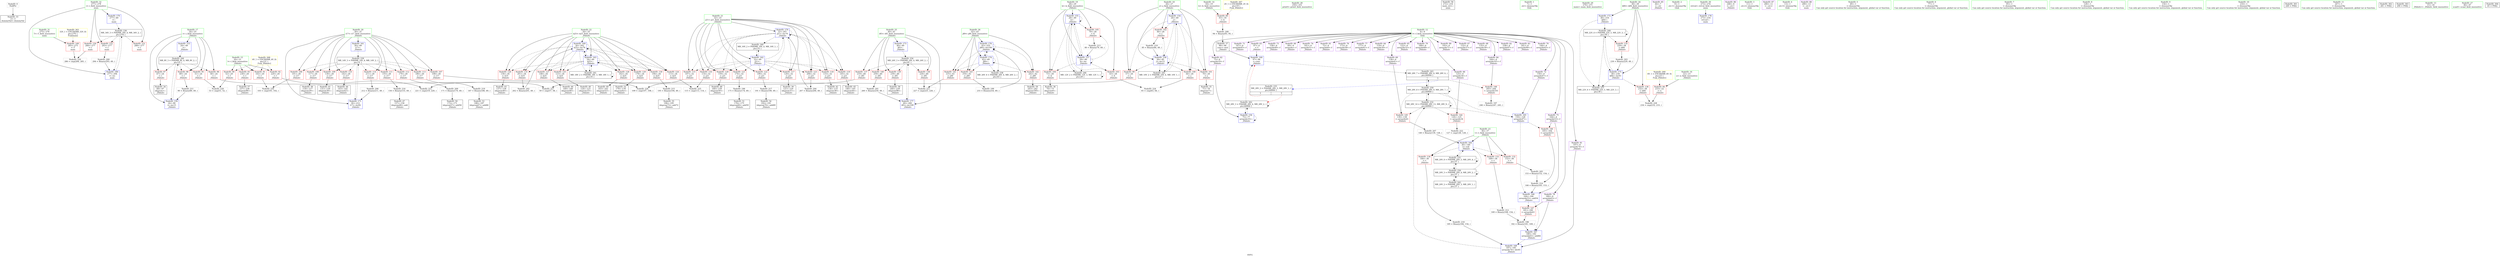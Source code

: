 digraph "SVFG" {
	label="SVFG";

	Node0x55c6c3a3a7a0 [shape=record,color=grey,label="{NodeID: 0\nNullPtr}"];
	Node0x55c6c3a3a7a0 -> Node0x55c6c3a58c80[style=solid];
	Node0x55c6c3a7a900 [shape=record,color=yellow,style=double,label="{NodeID: 263\n32V_1 = ENCHI(MR_32V_0)\npts\{276 \}\nFun[main]}"];
	Node0x55c6c3a7a900 -> Node0x55c6c3a60b30[style=dashed];
	Node0x55c6c3a62460 [shape=record,color=blue,label="{NodeID: 180\n277\<--294\ni\<--inc\nmain\n}"];
	Node0x55c6c3a62460 -> Node0x55c6c3a71e00[style=dashed];
	Node0x55c6c3a599b0 [shape=record,color=red,label="{NodeID: 97\n67\<--24\n\<--i\n_Z4doitv\n}"];
	Node0x55c6c3a599b0 -> Node0x55c6c3a58d80[style=solid];
	Node0x55c6c3a57d30 [shape=record,color=green,label="{NodeID: 14\n18\<--19\nb\<--b_field_insensitive\n_Z4doitv\n}"];
	Node0x55c6c3a57d30 -> Node0x55c6c3a5ca50[style=solid];
	Node0x55c6c3a5a510 [shape=record,color=red,label="{NodeID: 111\n155\<--30\n\<--i17\n_Z4doitv\n}"];
	Node0x55c6c3a5a510 -> Node0x55c6c3a65e70[style=solid];
	Node0x55c6c3a58810 [shape=record,color=green,label="{NodeID: 28\n250\<--251\nprintf\<--printf_field_insensitive\n}"];
	Node0x55c6c3a65270 [shape=record,color=grey,label="{NodeID: 208\n94 = Binary(93, 95, )\n}"];
	Node0x55c6c3a65270 -> Node0x55c6c3a58ff0[style=solid];
	Node0x55c6c3a5f7b0 [shape=record,color=red,label="{NodeID: 125\n123\<--34\n\<--k25\n_Z4doitv\n}"];
	Node0x55c6c3a5f7b0 -> Node0x55c6c3a59260[style=solid];
	Node0x55c6c3a59400 [shape=record,color=black,label="{NodeID: 42\n134\<--133\nidxprom38\<--\n_Z4doitv\n}"];
	Node0x55c6c3a66770 [shape=record,color=grey,label="{NodeID: 222\n127 = cmp(126, 128, )\n}"];
	Node0x55c6c3a60310 [shape=record,color=red,label="{NodeID: 139\n239\<--40\n\<--i85\n_Z4doitv\n}"];
	Node0x55c6c3a60310 -> Node0x55c6c3a5b120[style=solid];
	Node0x55c6c3a5af80 [shape=record,color=black,label="{NodeID: 56\n272\<--216\nmain_ret\<--\nmain\n}"];
	Node0x55c6c3a71e00 [shape=record,color=black,label="{NodeID: 236\nMR_34V_3 = PHI(MR_34V_4, MR_34V_2, )\npts\{278 \}\n}"];
	Node0x55c6c3a71e00 -> Node0x55c6c3a60c00[style=dashed];
	Node0x55c6c3a71e00 -> Node0x55c6c3a60cd0[style=dashed];
	Node0x55c6c3a71e00 -> Node0x55c6c3a60da0[style=dashed];
	Node0x55c6c3a71e00 -> Node0x55c6c3a62460[style=dashed];
	Node0x55c6c3a60e70 [shape=record,color=blue,label="{NodeID: 153\n24\<--49\ni\<--\n_Z4doitv\n}"];
	Node0x55c6c3a60e70 -> Node0x55c6c3a74600[style=dashed];
	Node0x55c6c3a5bae0 [shape=record,color=purple,label="{NodeID: 70\n144\<--4\narrayidx43\<--f\n_Z4doitv\n}"];
	Node0x55c6c3a619d0 [shape=record,color=blue,label="{NodeID: 167\n180\<--182\narrayidx63\<--add64\n_Z4doitv\n}"];
	Node0x55c6c3a619d0 -> Node0x55c6c3a61aa0[style=dashed];
	Node0x55c6c3a5c640 [shape=record,color=purple,label="{NodeID: 84\n244\<--4\narrayidx101\<--f\n_Z4doitv\n}"];
	Node0x55c6c3a5c640 -> Node0x55c6c3a60a60[style=solid];
	Node0x55c6c3a3ade0 [shape=record,color=green,label="{NodeID: 1\n7\<--1\n.str\<--dummyObj\nGlob }"];
	Node0x55c6c3a59a80 [shape=record,color=red,label="{NodeID: 98\n89\<--24\n\<--i\n_Z4doitv\n}"];
	Node0x55c6c3a59a80 -> Node0x55c6c3a656f0[style=solid];
	Node0x55c6c3a57dc0 [shape=record,color=green,label="{NodeID: 15\n20\<--21\nl\<--l_field_insensitive\n_Z4doitv\n}"];
	Node0x55c6c3a57dc0 -> Node0x55c6c3a5cb20[style=solid];
	Node0x55c6c3a57dc0 -> Node0x55c6c3a5cbf0[style=solid];
	Node0x55c6c3a57dc0 -> Node0x55c6c3a5ccc0[style=solid];
	Node0x55c6c3a57dc0 -> Node0x55c6c3a5cd90[style=solid];
	Node0x55c6c3a5a5e0 [shape=record,color=red,label="{NodeID: 112\n170\<--30\n\<--i17\n_Z4doitv\n}"];
	Node0x55c6c3a5a5e0 -> Node0x55c6c3a653f0[style=solid];
	Node0x55c6c3a58910 [shape=record,color=green,label="{NodeID: 29\n270\<--271\nmain\<--main_field_insensitive\n}"];
	Node0x55c6c3a653f0 [shape=record,color=grey,label="{NodeID: 209\n171 = Binary(170, 49, )\n}"];
	Node0x55c6c3a653f0 -> Node0x55c6c3a5aaa0[style=solid];
	Node0x55c6c3a5f880 [shape=record,color=red,label="{NodeID: 126\n136\<--34\n\<--k25\n_Z4doitv\n}"];
	Node0x55c6c3a5f880 -> Node0x55c6c3a594d0[style=solid];
	Node0x55c6c3a594d0 [shape=record,color=black,label="{NodeID: 43\n137\<--136\nidxprom40\<--\n_Z4doitv\n}"];
	Node0x55c6c3a668f0 [shape=record,color=grey,label="{NodeID: 223\n221 = cmp(219, 220, )\n}"];
	Node0x55c6c3a603e0 [shape=record,color=red,label="{NodeID: 140\n259\<--40\n\<--i85\n_Z4doitv\n}"];
	Node0x55c6c3a603e0 -> Node0x55c6c3a5d9f0[style=solid];
	Node0x55c6c3a5b050 [shape=record,color=black,label="{NodeID: 57\n237\<--236\nidxprom96\<--\n_Z4doitv\n}"];
	Node0x55c6c3a72300 [shape=record,color=black,label="{NodeID: 237\nMR_22V_6 = PHI(MR_22V_5, MR_22V_3, )\npts\{39 \}\n}"];
	Node0x55c6c3a60f40 [shape=record,color=blue,label="{NodeID: 154\n26\<--49\nj\<--\n_Z4doitv\n}"];
	Node0x55c6c3a60f40 -> Node0x55c6c3a59b50[style=dashed];
	Node0x55c6c3a60f40 -> Node0x55c6c3a59c20[style=dashed];
	Node0x55c6c3a60f40 -> Node0x55c6c3a59cf0[style=dashed];
	Node0x55c6c3a60f40 -> Node0x55c6c3a59dc0[style=dashed];
	Node0x55c6c3a60f40 -> Node0x55c6c3a61280[style=dashed];
	Node0x55c6c3a60f40 -> Node0x55c6c3a74b00[style=dashed];
	Node0x55c6c3a5bbb0 [shape=record,color=purple,label="{NodeID: 71\n147\<--4\narrayidx45\<--f\n_Z4doitv\n}"];
	Node0x55c6c3a61aa0 [shape=record,color=blue,label="{NodeID: 168\n197\<--185\narrayidx74\<--div65\n_Z4doitv\n}"];
	Node0x55c6c3a61aa0 -> Node0x55c6c3a70a00[style=dashed];
	Node0x55c6c3a5c710 [shape=record,color=purple,label="{NodeID: 85\n44\<--7\n\<--.str\n_Z4doitv\n}"];
	Node0x55c6c3a36670 [shape=record,color=green,label="{NodeID: 2\n9\<--1\n.str.1\<--dummyObj\nGlob }"];
	Node0x55c6c3a59b50 [shape=record,color=red,label="{NodeID: 99\n57\<--26\n\<--j\n_Z4doitv\n}"];
	Node0x55c6c3a59b50 -> Node0x55c6c3a66ef0[style=solid];
	Node0x55c6c3a57e50 [shape=record,color=green,label="{NodeID: 16\n22\<--23\nn\<--n_field_insensitive\n_Z4doitv\n}"];
	Node0x55c6c3a57e50 -> Node0x55c6c3a5ce60[style=solid];
	Node0x55c6c3a5d270 [shape=record,color=grey,label="{NodeID: 196\n175 = Binary(174, 49, )\n}"];
	Node0x55c6c3a5d270 -> Node0x55c6c3a5ab70[style=solid];
	Node0x55c6c3a5a6b0 [shape=record,color=red,label="{NodeID: 113\n186\<--30\n\<--i17\n_Z4doitv\n}"];
	Node0x55c6c3a5a6b0 -> Node0x55c6c3a662f0[style=solid];
	Node0x55c6c3a58a10 [shape=record,color=green,label="{NodeID: 30\n273\<--274\nretval\<--retval_field_insensitive\nmain\n}"];
	Node0x55c6c3a58a10 -> Node0x55c6c3a622c0[style=solid];
	Node0x55c6c3a65570 [shape=record,color=grey,label="{NodeID: 210\n85 = Binary(84, 49, )\n}"];
	Node0x55c6c3a65570 -> Node0x55c6c3a61280[style=solid];
	Node0x55c6c3a5f950 [shape=record,color=red,label="{NodeID: 127\n148\<--34\n\<--k25\n_Z4doitv\n}"];
	Node0x55c6c3a5f950 -> Node0x55c6c3a59740[style=solid];
	Node0x55c6c3a595a0 [shape=record,color=black,label="{NodeID: 44\n143\<--142\nidxprom42\<--\n_Z4doitv\n}"];
	Node0x55c6c3a66a70 [shape=record,color=grey,label="{NodeID: 224\n65 = cmp(63, 64, )\n}"];
	Node0x55c6c3a604b0 [shape=record,color=red,label="{NodeID: 141\n225\<--42\n\<--j89\n_Z4doitv\n}"];
	Node0x55c6c3a604b0 -> Node0x55c6c3a665f0[style=solid];
	Node0x55c6c3a5b120 [shape=record,color=black,label="{NodeID: 58\n240\<--239\nidxprom98\<--\n_Z4doitv\n}"];
	Node0x55c6c3a72800 [shape=record,color=black,label="{NodeID: 238\nMR_26V_6 = PHI(MR_26V_4, MR_26V_2, )\npts\{43 \}\n}"];
	Node0x55c6c3a61010 [shape=record,color=blue,label="{NodeID: 155\n28\<--49\nk\<--\n_Z4doitv\n}"];
	Node0x55c6c3a61010 -> Node0x55c6c3a59e90[style=dashed];
	Node0x55c6c3a61010 -> Node0x55c6c3a59f60[style=dashed];
	Node0x55c6c3a61010 -> Node0x55c6c3a5a030[style=dashed];
	Node0x55c6c3a61010 -> Node0x55c6c3a61010[style=dashed];
	Node0x55c6c3a61010 -> Node0x55c6c3a611b0[style=dashed];
	Node0x55c6c3a61010 -> Node0x55c6c3a75000[style=dashed];
	Node0x55c6c3a5bc80 [shape=record,color=purple,label="{NodeID: 72\n150\<--4\narrayidx47\<--f\n_Z4doitv\n}"];
	Node0x55c6c3a5bc80 -> Node0x55c6c3a61830[style=solid];
	Node0x55c6c3a61b70 [shape=record,color=blue,label="{NodeID: 169\n34\<--202\nk25\<--inc76\n_Z4doitv\n}"];
	Node0x55c6c3a61b70 -> Node0x55c6c3a5f6e0[style=dashed];
	Node0x55c6c3a61b70 -> Node0x55c6c3a5f7b0[style=dashed];
	Node0x55c6c3a61b70 -> Node0x55c6c3a5f880[style=dashed];
	Node0x55c6c3a61b70 -> Node0x55c6c3a5f950[style=dashed];
	Node0x55c6c3a61b70 -> Node0x55c6c3a5fa20[style=dashed];
	Node0x55c6c3a61b70 -> Node0x55c6c3a5faf0[style=dashed];
	Node0x55c6c3a61b70 -> Node0x55c6c3a5fbc0[style=dashed];
	Node0x55c6c3a61b70 -> Node0x55c6c3a5fc90[style=dashed];
	Node0x55c6c3a61b70 -> Node0x55c6c3a61690[style=dashed];
	Node0x55c6c3a61b70 -> Node0x55c6c3a61b70[style=dashed];
	Node0x55c6c3a61b70 -> Node0x55c6c3a73700[style=dashed];
	Node0x55c6c3a5c7e0 [shape=record,color=purple,label="{NodeID: 86\n248\<--9\n\<--.str.1\n_Z4doitv\n}"];
	Node0x55c6c3a36700 [shape=record,color=green,label="{NodeID: 3\n11\<--1\n.str.2\<--dummyObj\nGlob }"];
	Node0x55c6c3a59c20 [shape=record,color=red,label="{NodeID: 100\n64\<--26\n\<--j\n_Z4doitv\n}"];
	Node0x55c6c3a59c20 -> Node0x55c6c3a66a70[style=solid];
	Node0x55c6c3a57f20 [shape=record,color=green,label="{NodeID: 17\n24\<--25\ni\<--i_field_insensitive\n_Z4doitv\n}"];
	Node0x55c6c3a57f20 -> Node0x55c6c3a5cf30[style=solid];
	Node0x55c6c3a57f20 -> Node0x55c6c3a598e0[style=solid];
	Node0x55c6c3a57f20 -> Node0x55c6c3a599b0[style=solid];
	Node0x55c6c3a57f20 -> Node0x55c6c3a59a80[style=solid];
	Node0x55c6c3a57f20 -> Node0x55c6c3a60e70[style=solid];
	Node0x55c6c3a57f20 -> Node0x55c6c3a61350[style=solid];
	Node0x55c6c3a5d3f0 [shape=record,color=grey,label="{NodeID: 197\n246 = Binary(247, 245, )\n}"];
	Node0x55c6c3a5a780 [shape=record,color=red,label="{NodeID: 114\n211\<--30\n\<--i17\n_Z4doitv\n}"];
	Node0x55c6c3a5a780 -> Node0x55c6c3a64f70[style=solid];
	Node0x55c6c3a58ae0 [shape=record,color=green,label="{NodeID: 31\n275\<--276\nT\<--T_field_insensitive\nmain\n}"];
	Node0x55c6c3a58ae0 -> Node0x55c6c3a60b30[style=solid];
	Node0x55c6c3a656f0 [shape=record,color=grey,label="{NodeID: 211\n90 = Binary(89, 49, )\n}"];
	Node0x55c6c3a656f0 -> Node0x55c6c3a61350[style=solid];
	Node0x55c6c3a5fa20 [shape=record,color=red,label="{NodeID: 128\n162\<--34\n\<--k25\n_Z4doitv\n}"];
	Node0x55c6c3a5fa20 -> Node0x55c6c3a5a9d0[style=solid];
	Node0x55c6c3a59670 [shape=record,color=black,label="{NodeID: 45\n146\<--145\nidxprom44\<--\n_Z4doitv\n}"];
	Node0x55c6c3a66bf0 [shape=record,color=grey,label="{NodeID: 225\n115 = cmp(113, 114, )\n}"];
	Node0x55c6c3a60580 [shape=record,color=red,label="{NodeID: 142\n242\<--42\n\<--j89\n_Z4doitv\n}"];
	Node0x55c6c3a60580 -> Node0x55c6c3a5b1f0[style=solid];
	Node0x55c6c3a5b1f0 [shape=record,color=black,label="{NodeID: 59\n243\<--242\nidxprom100\<--\n_Z4doitv\n}"];
	Node0x55c6c3a72d00 [shape=record,color=black,label="{NodeID: 239\nMR_14V_3 = PHI(MR_14V_4, MR_14V_2, )\npts\{31 \}\n}"];
	Node0x55c6c3a72d00 -> Node0x55c6c3a5a100[style=dashed];
	Node0x55c6c3a72d00 -> Node0x55c6c3a5a1d0[style=dashed];
	Node0x55c6c3a72d00 -> Node0x55c6c3a5a2a0[style=dashed];
	Node0x55c6c3a72d00 -> Node0x55c6c3a5a370[style=dashed];
	Node0x55c6c3a72d00 -> Node0x55c6c3a5a440[style=dashed];
	Node0x55c6c3a72d00 -> Node0x55c6c3a5a510[style=dashed];
	Node0x55c6c3a72d00 -> Node0x55c6c3a5a5e0[style=dashed];
	Node0x55c6c3a72d00 -> Node0x55c6c3a5a6b0[style=dashed];
	Node0x55c6c3a72d00 -> Node0x55c6c3a5a780[style=dashed];
	Node0x55c6c3a72d00 -> Node0x55c6c3a61d10[style=dashed];
	Node0x55c6c3a610e0 [shape=record,color=blue,label="{NodeID: 156\n75\<--77\narrayidx10\<--\n_Z4doitv\n}"];
	Node0x55c6c3a610e0 -> Node0x55c6c3a610e0[style=dashed];
	Node0x55c6c3a610e0 -> Node0x55c6c3a7a400[style=dashed];
	Node0x55c6c3a5bd50 [shape=record,color=purple,label="{NodeID: 73\n158\<--4\narrayidx49\<--f\n_Z4doitv\n}"];
	Node0x55c6c3a61c40 [shape=record,color=blue,label="{NodeID: 170\n32\<--207\nj21\<--inc79\n_Z4doitv\n}"];
	Node0x55c6c3a61c40 -> Node0x55c6c3a5a850[style=dashed];
	Node0x55c6c3a61c40 -> Node0x55c6c3a5f060[style=dashed];
	Node0x55c6c3a61c40 -> Node0x55c6c3a5f130[style=dashed];
	Node0x55c6c3a61c40 -> Node0x55c6c3a5f200[style=dashed];
	Node0x55c6c3a61c40 -> Node0x55c6c3a5f2d0[style=dashed];
	Node0x55c6c3a61c40 -> Node0x55c6c3a5f3a0[style=dashed];
	Node0x55c6c3a61c40 -> Node0x55c6c3a5f470[style=dashed];
	Node0x55c6c3a61c40 -> Node0x55c6c3a5f540[style=dashed];
	Node0x55c6c3a61c40 -> Node0x55c6c3a5f610[style=dashed];
	Node0x55c6c3a61c40 -> Node0x55c6c3a61c40[style=dashed];
	Node0x55c6c3a61c40 -> Node0x55c6c3a73200[style=dashed];
	Node0x55c6c3a5c8b0 [shape=record,color=purple,label="{NodeID: 87\n280\<--11\n\<--.str.2\nmain\n}"];
	Node0x55c6c3a39290 [shape=record,color=green,label="{NodeID: 4\n13\<--1\n.str.3\<--dummyObj\nGlob }"];
	Node0x55c6c3a7b6c0 [shape=record,color=yellow,style=double,label="{NodeID: 267\n2V_1 = ENCHI(MR_2V_0)\npts\{19 \}\nFun[_Z4doitv]}"];
	Node0x55c6c3a7b6c0 -> Node0x55c6c3a5ca50[style=dashed];
	Node0x55c6c3a59cf0 [shape=record,color=red,label="{NodeID: 101\n70\<--26\n\<--j\n_Z4doitv\n}"];
	Node0x55c6c3a59cf0 -> Node0x55c6c3a58e50[style=solid];
	Node0x55c6c3a57ff0 [shape=record,color=green,label="{NodeID: 18\n26\<--27\nj\<--j_field_insensitive\n_Z4doitv\n}"];
	Node0x55c6c3a57ff0 -> Node0x55c6c3a59b50[style=solid];
	Node0x55c6c3a57ff0 -> Node0x55c6c3a59c20[style=solid];
	Node0x55c6c3a57ff0 -> Node0x55c6c3a59cf0[style=solid];
	Node0x55c6c3a57ff0 -> Node0x55c6c3a59dc0[style=solid];
	Node0x55c6c3a57ff0 -> Node0x55c6c3a60f40[style=solid];
	Node0x55c6c3a57ff0 -> Node0x55c6c3a61280[style=solid];
	Node0x55c6c3a5d570 [shape=record,color=grey,label="{NodeID: 198\n182 = Binary(181, 169, )\n}"];
	Node0x55c6c3a5d570 -> Node0x55c6c3a619d0[style=solid];
	Node0x55c6c3a5a850 [shape=record,color=red,label="{NodeID: 115\n107\<--32\n\<--j21\n_Z4doitv\n}"];
	Node0x55c6c3a5a850 -> Node0x55c6c3a66d70[style=solid];
	Node0x55c6c3a58bb0 [shape=record,color=green,label="{NodeID: 32\n277\<--278\ni\<--i_field_insensitive\nmain\n}"];
	Node0x55c6c3a58bb0 -> Node0x55c6c3a60c00[style=solid];
	Node0x55c6c3a58bb0 -> Node0x55c6c3a60cd0[style=solid];
	Node0x55c6c3a58bb0 -> Node0x55c6c3a60da0[style=solid];
	Node0x55c6c3a58bb0 -> Node0x55c6c3a62390[style=solid];
	Node0x55c6c3a58bb0 -> Node0x55c6c3a62460[style=solid];
	Node0x55c6c3a65870 [shape=record,color=grey,label="{NodeID: 212\n169 = Binary(168, 154, )\n}"];
	Node0x55c6c3a65870 -> Node0x55c6c3a5d570[style=solid];
	Node0x55c6c3a5faf0 [shape=record,color=red,label="{NodeID: 129\n178\<--34\n\<--k25\n_Z4doitv\n}"];
	Node0x55c6c3a5faf0 -> Node0x55c6c3a5ac40[style=solid];
	Node0x55c6c3a59740 [shape=record,color=black,label="{NodeID: 46\n149\<--148\nidxprom46\<--\n_Z4doitv\n}"];
	Node0x55c6c3a66d70 [shape=record,color=grey,label="{NodeID: 226\n109 = cmp(107, 108, )\n}"];
	Node0x55c6c3a60650 [shape=record,color=red,label="{NodeID: 143\n254\<--42\n\<--j89\n_Z4doitv\n}"];
	Node0x55c6c3a60650 -> Node0x55c6c3a5d6f0[style=solid];
	Node0x55c6c3a5b2c0 [shape=record,color=purple,label="{NodeID: 60\n69\<--4\narrayidx\<--f\n_Z4doitv\n}"];
	Node0x55c6c3a73200 [shape=record,color=black,label="{NodeID: 240\nMR_16V_2 = PHI(MR_16V_4, MR_16V_1, )\npts\{33 \}\n}"];
	Node0x55c6c3a73200 -> Node0x55c6c3a615c0[style=dashed];
	Node0x55c6c3a611b0 [shape=record,color=blue,label="{NodeID: 157\n28\<--80\nk\<--inc\n_Z4doitv\n}"];
	Node0x55c6c3a611b0 -> Node0x55c6c3a59e90[style=dashed];
	Node0x55c6c3a611b0 -> Node0x55c6c3a59f60[style=dashed];
	Node0x55c6c3a611b0 -> Node0x55c6c3a5a030[style=dashed];
	Node0x55c6c3a611b0 -> Node0x55c6c3a61010[style=dashed];
	Node0x55c6c3a611b0 -> Node0x55c6c3a611b0[style=dashed];
	Node0x55c6c3a611b0 -> Node0x55c6c3a75000[style=dashed];
	Node0x55c6c3a5be20 [shape=record,color=purple,label="{NodeID: 74\n161\<--4\narrayidx51\<--f\n_Z4doitv\n}"];
	Node0x55c6c3a77c00 [shape=record,color=black,label="{NodeID: 254\nMR_24V_3 = PHI(MR_24V_4, MR_24V_2, )\npts\{41 \}\n}"];
	Node0x55c6c3a77c00 -> Node0x55c6c3a60170[style=dashed];
	Node0x55c6c3a77c00 -> Node0x55c6c3a60240[style=dashed];
	Node0x55c6c3a77c00 -> Node0x55c6c3a60310[style=dashed];
	Node0x55c6c3a77c00 -> Node0x55c6c3a603e0[style=dashed];
	Node0x55c6c3a77c00 -> Node0x55c6c3a621f0[style=dashed];
	Node0x55c6c3a61d10 [shape=record,color=blue,label="{NodeID: 171\n30\<--212\ni17\<--inc82\n_Z4doitv\n}"];
	Node0x55c6c3a61d10 -> Node0x55c6c3a72d00[style=dashed];
	Node0x55c6c3a5c980 [shape=record,color=purple,label="{NodeID: 88\n289\<--13\n\<--.str.3\nmain\n}"];
	Node0x55c6c3a39320 [shape=record,color=green,label="{NodeID: 5\n49\<--1\n\<--dummyObj\nCan only get source location for instruction, argument, global var or function.}"];
	Node0x55c6c3a7b7d0 [shape=record,color=yellow,style=double,label="{NodeID: 268\n4V_1 = ENCHI(MR_4V_0)\npts\{21 \}\nFun[_Z4doitv]}"];
	Node0x55c6c3a7b7d0 -> Node0x55c6c3a5cb20[style=dashed];
	Node0x55c6c3a7b7d0 -> Node0x55c6c3a5cbf0[style=dashed];
	Node0x55c6c3a7b7d0 -> Node0x55c6c3a5ccc0[style=dashed];
	Node0x55c6c3a7b7d0 -> Node0x55c6c3a5cd90[style=dashed];
	Node0x55c6c3a59dc0 [shape=record,color=red,label="{NodeID: 102\n84\<--26\n\<--j\n_Z4doitv\n}"];
	Node0x55c6c3a59dc0 -> Node0x55c6c3a65570[style=solid];
	Node0x55c6c3a580c0 [shape=record,color=green,label="{NodeID: 19\n28\<--29\nk\<--k_field_insensitive\n_Z4doitv\n}"];
	Node0x55c6c3a580c0 -> Node0x55c6c3a59e90[style=solid];
	Node0x55c6c3a580c0 -> Node0x55c6c3a59f60[style=solid];
	Node0x55c6c3a580c0 -> Node0x55c6c3a5a030[style=solid];
	Node0x55c6c3a580c0 -> Node0x55c6c3a61010[style=solid];
	Node0x55c6c3a580c0 -> Node0x55c6c3a611b0[style=solid];
	Node0x55c6c3a5d6f0 [shape=record,color=grey,label="{NodeID: 199\n255 = Binary(254, 49, )\n}"];
	Node0x55c6c3a5d6f0 -> Node0x55c6c3a62120[style=solid];
	Node0x55c6c3a5f060 [shape=record,color=red,label="{NodeID: 116\n114\<--32\n\<--j21\n_Z4doitv\n}"];
	Node0x55c6c3a5f060 -> Node0x55c6c3a66bf0[style=solid];
	Node0x55c6c3a58c80 [shape=record,color=black,label="{NodeID: 33\n2\<--3\ndummyVal\<--dummyVal\n}"];
	Node0x55c6c3a659f0 [shape=record,color=grey,label="{NodeID: 213\n80 = Binary(79, 49, )\n}"];
	Node0x55c6c3a659f0 -> Node0x55c6c3a611b0[style=solid];
	Node0x55c6c3a5fbc0 [shape=record,color=red,label="{NodeID: 130\n194\<--34\n\<--k25\n_Z4doitv\n}"];
	Node0x55c6c3a5fbc0 -> Node0x55c6c3a65cf0[style=solid];
	Node0x55c6c3a59810 [shape=record,color=black,label="{NodeID: 47\n157\<--156\nidxprom48\<--add\n_Z4doitv\n}"];
	Node0x55c6c3a66ef0 [shape=record,color=grey,label="{NodeID: 227\n59 = cmp(57, 58, )\n}"];
	Node0x55c6c3a60720 [shape=record,color=red,label="{NodeID: 144\n126\<--125\n\<--arrayidx34\n_Z4doitv\n}"];
	Node0x55c6c3a60720 -> Node0x55c6c3a66770[style=solid];
	Node0x55c6c3a5b390 [shape=record,color=purple,label="{NodeID: 61\n72\<--4\narrayidx8\<--f\n_Z4doitv\n}"];
	Node0x55c6c3a73700 [shape=record,color=black,label="{NodeID: 241\nMR_18V_2 = PHI(MR_18V_3, MR_18V_1, )\npts\{35 \}\n}"];
	Node0x55c6c3a73700 -> Node0x55c6c3a61690[style=dashed];
	Node0x55c6c3a73700 -> Node0x55c6c3a73700[style=dashed];
	Node0x55c6c3a61280 [shape=record,color=blue,label="{NodeID: 158\n26\<--85\nj\<--inc12\n_Z4doitv\n}"];
	Node0x55c6c3a61280 -> Node0x55c6c3a59b50[style=dashed];
	Node0x55c6c3a61280 -> Node0x55c6c3a59c20[style=dashed];
	Node0x55c6c3a61280 -> Node0x55c6c3a59cf0[style=dashed];
	Node0x55c6c3a61280 -> Node0x55c6c3a59dc0[style=dashed];
	Node0x55c6c3a61280 -> Node0x55c6c3a61280[style=dashed];
	Node0x55c6c3a61280 -> Node0x55c6c3a74b00[style=dashed];
	Node0x55c6c3a5bef0 [shape=record,color=purple,label="{NodeID: 75\n164\<--4\narrayidx53\<--f\n_Z4doitv\n}"];
	Node0x55c6c3a5bef0 -> Node0x55c6c3a608c0[style=solid];
	Node0x55c6c3a5bef0 -> Node0x55c6c3a61900[style=solid];
	Node0x55c6c3a61de0 [shape=record,color=blue,label="{NodeID: 172\n38\<--216\nk84\<--\n_Z4doitv\n}"];
	Node0x55c6c3a61de0 -> Node0x55c6c3a72300[style=dashed];
	Node0x55c6c3a61de0 -> Node0x55c6c3a75a00[style=dashed];
	Node0x55c6c3a5ca50 [shape=record,color=red,label="{NodeID: 89\n93\<--18\n\<--b\n_Z4doitv\n}"];
	Node0x55c6c3a5ca50 -> Node0x55c6c3a65270[style=solid];
	Node0x55c6c3a393b0 [shape=record,color=green,label="{NodeID: 6\n77\<--1\n\<--dummyObj\nCan only get source location for instruction, argument, global var or function.}"];
	Node0x55c6c3a7b8b0 [shape=record,color=yellow,style=double,label="{NodeID: 269\n6V_1 = ENCHI(MR_6V_0)\npts\{23 \}\nFun[_Z4doitv]}"];
	Node0x55c6c3a7b8b0 -> Node0x55c6c3a5ce60[style=dashed];
	Node0x55c6c3a59e90 [shape=record,color=red,label="{NodeID: 103\n63\<--28\n\<--k\n_Z4doitv\n}"];
	Node0x55c6c3a59e90 -> Node0x55c6c3a66a70[style=solid];
	Node0x55c6c3a58190 [shape=record,color=green,label="{NodeID: 20\n30\<--31\ni17\<--i17_field_insensitive\n_Z4doitv\n}"];
	Node0x55c6c3a58190 -> Node0x55c6c3a5a100[style=solid];
	Node0x55c6c3a58190 -> Node0x55c6c3a5a1d0[style=solid];
	Node0x55c6c3a58190 -> Node0x55c6c3a5a2a0[style=solid];
	Node0x55c6c3a58190 -> Node0x55c6c3a5a370[style=solid];
	Node0x55c6c3a58190 -> Node0x55c6c3a5a440[style=solid];
	Node0x55c6c3a58190 -> Node0x55c6c3a5a510[style=solid];
	Node0x55c6c3a58190 -> Node0x55c6c3a5a5e0[style=solid];
	Node0x55c6c3a58190 -> Node0x55c6c3a5a6b0[style=solid];
	Node0x55c6c3a58190 -> Node0x55c6c3a5a780[style=solid];
	Node0x55c6c3a58190 -> Node0x55c6c3a614f0[style=solid];
	Node0x55c6c3a58190 -> Node0x55c6c3a61d10[style=solid];
	Node0x55c6c3a5d870 [shape=record,color=grey,label="{NodeID: 200\n294 = Binary(293, 49, )\n}"];
	Node0x55c6c3a5d870 -> Node0x55c6c3a62460[style=solid];
	Node0x55c6c3a5f130 [shape=record,color=red,label="{NodeID: 117\n120\<--32\n\<--j21\n_Z4doitv\n}"];
	Node0x55c6c3a5f130 -> Node0x55c6c3a59190[style=solid];
	Node0x55c6c3a58d80 [shape=record,color=black,label="{NodeID: 34\n68\<--67\nidxprom\<--\n_Z4doitv\n}"];
	Node0x55c6c3a65b70 [shape=record,color=grey,label="{NodeID: 214\n166 = Binary(165, 153, )\n}"];
	Node0x55c6c3a65b70 -> Node0x55c6c3a61900[style=solid];
	Node0x55c6c3a5fc90 [shape=record,color=red,label="{NodeID: 131\n201\<--34\n\<--k25\n_Z4doitv\n}"];
	Node0x55c6c3a5fc90 -> Node0x55c6c3a5db70[style=solid];
	Node0x55c6c3a5a900 [shape=record,color=black,label="{NodeID: 48\n160\<--159\nidxprom50\<--\n_Z4doitv\n}"];
	Node0x55c6c3a67070 [shape=record,color=grey,label="{NodeID: 228\n234 = cmp(232, 233, )\n}"];
	Node0x55c6c3a607f0 [shape=record,color=red,label="{NodeID: 145\n139\<--138\n\<--arrayidx41\n_Z4doitv\n}"];
	Node0x55c6c3a607f0 -> Node0x55c6c3a650f0[style=solid];
	Node0x55c6c3a5b460 [shape=record,color=purple,label="{NodeID: 62\n75\<--4\narrayidx10\<--f\n_Z4doitv\n}"];
	Node0x55c6c3a5b460 -> Node0x55c6c3a610e0[style=solid];
	Node0x55c6c3a73c00 [shape=record,color=black,label="{NodeID: 242\nMR_20V_2 = PHI(MR_20V_3, MR_20V_1, )\npts\{37 \}\n}"];
	Node0x55c6c3a73c00 -> Node0x55c6c3a79000[style=dashed];
	Node0x55c6c3a61350 [shape=record,color=blue,label="{NodeID: 159\n24\<--90\ni\<--inc15\n_Z4doitv\n}"];
	Node0x55c6c3a61350 -> Node0x55c6c3a74600[style=dashed];
	Node0x55c6c3a5bfc0 [shape=record,color=purple,label="{NodeID: 76\n173\<--4\narrayidx58\<--f\n_Z4doitv\n}"];
	Node0x55c6c3a61eb0 [shape=record,color=blue,label="{NodeID: 173\n40\<--49\ni85\<--\n_Z4doitv\n}"];
	Node0x55c6c3a61eb0 -> Node0x55c6c3a77c00[style=dashed];
	Node0x55c6c3a5cb20 [shape=record,color=red,label="{NodeID: 90\n52\<--20\n\<--l\n_Z4doitv\n}"];
	Node0x55c6c3a5cb20 -> Node0x55c6c3a671f0[style=solid];
	Node0x55c6c3a39440 [shape=record,color=green,label="{NodeID: 7\n95\<--1\n\<--dummyObj\nCan only get source location for instruction, argument, global var or function.}"];
	Node0x55c6c3a59f60 [shape=record,color=red,label="{NodeID: 104\n73\<--28\n\<--k\n_Z4doitv\n}"];
	Node0x55c6c3a59f60 -> Node0x55c6c3a58f20[style=solid];
	Node0x55c6c3a58260 [shape=record,color=green,label="{NodeID: 21\n32\<--33\nj21\<--j21_field_insensitive\n_Z4doitv\n}"];
	Node0x55c6c3a58260 -> Node0x55c6c3a5a850[style=solid];
	Node0x55c6c3a58260 -> Node0x55c6c3a5f060[style=solid];
	Node0x55c6c3a58260 -> Node0x55c6c3a5f130[style=solid];
	Node0x55c6c3a58260 -> Node0x55c6c3a5f200[style=solid];
	Node0x55c6c3a58260 -> Node0x55c6c3a5f2d0[style=solid];
	Node0x55c6c3a58260 -> Node0x55c6c3a5f3a0[style=solid];
	Node0x55c6c3a58260 -> Node0x55c6c3a5f470[style=solid];
	Node0x55c6c3a58260 -> Node0x55c6c3a5f540[style=solid];
	Node0x55c6c3a58260 -> Node0x55c6c3a5f610[style=solid];
	Node0x55c6c3a58260 -> Node0x55c6c3a615c0[style=solid];
	Node0x55c6c3a58260 -> Node0x55c6c3a61c40[style=solid];
	Node0x55c6c3a5d9f0 [shape=record,color=grey,label="{NodeID: 201\n260 = Binary(259, 49, )\n}"];
	Node0x55c6c3a5d9f0 -> Node0x55c6c3a621f0[style=solid];
	Node0x55c6c3a5f200 [shape=record,color=red,label="{NodeID: 118\n133\<--32\n\<--j21\n_Z4doitv\n}"];
	Node0x55c6c3a5f200 -> Node0x55c6c3a59400[style=solid];
	Node0x55c6c3a58e50 [shape=record,color=black,label="{NodeID: 35\n71\<--70\nidxprom7\<--\n_Z4doitv\n}"];
	Node0x55c6c3a65cf0 [shape=record,color=grey,label="{NodeID: 215\n195 = Binary(194, 49, )\n}"];
	Node0x55c6c3a65cf0 -> Node0x55c6c3a5aeb0[style=solid];
	Node0x55c6c3a5fd60 [shape=record,color=red,label="{NodeID: 132\n152\<--36\n\<--t\n_Z4doitv\n}"];
	Node0x55c6c3a5fd60 -> Node0x55c6c3a64df0[style=solid];
	Node0x55c6c3a5a9d0 [shape=record,color=black,label="{NodeID: 49\n163\<--162\nidxprom52\<--\n_Z4doitv\n}"];
	Node0x55c6c3a671f0 [shape=record,color=grey,label="{NodeID: 229\n53 = cmp(51, 52, )\n}"];
	Node0x55c6c3a608c0 [shape=record,color=red,label="{NodeID: 146\n165\<--164\n\<--arrayidx53\n_Z4doitv\n}"];
	Node0x55c6c3a608c0 -> Node0x55c6c3a65b70[style=solid];
	Node0x55c6c3a5b530 [shape=record,color=purple,label="{NodeID: 63\n97\<--4\n\<--f\n_Z4doitv\n}"];
	Node0x55c6c3a5b530 -> Node0x55c6c3a61420[style=solid];
	Node0x55c6c3a74100 [shape=record,color=black,label="{NodeID: 243\nMR_28V_7 = PHI(MR_28V_8, MR_28V_6, )\npts\{60000 \}\n|{|<s2>5}}"];
	Node0x55c6c3a74100 -> Node0x55c6c3a60a60[style=dashed];
	Node0x55c6c3a74100 -> Node0x55c6c3a79500[style=dashed];
	Node0x55c6c3a74100:s2 -> Node0x55c6c3a71900[style=dashed,color=blue];
	Node0x55c6c3a61420 [shape=record,color=blue,label="{NodeID: 160\n97\<--96\n\<--conv\n_Z4doitv\n}"];
	Node0x55c6c3a61420 -> Node0x55c6c3a74100[style=dashed];
	Node0x55c6c3a5c090 [shape=record,color=purple,label="{NodeID: 77\n177\<--4\narrayidx61\<--f\n_Z4doitv\n}"];
	Node0x55c6c3a61f80 [shape=record,color=blue,label="{NodeID: 174\n42\<--49\nj89\<--\n_Z4doitv\n}"];
	Node0x55c6c3a61f80 -> Node0x55c6c3a604b0[style=dashed];
	Node0x55c6c3a61f80 -> Node0x55c6c3a60580[style=dashed];
	Node0x55c6c3a61f80 -> Node0x55c6c3a60650[style=dashed];
	Node0x55c6c3a61f80 -> Node0x55c6c3a61f80[style=dashed];
	Node0x55c6c3a61f80 -> Node0x55c6c3a62120[style=dashed];
	Node0x55c6c3a61f80 -> Node0x55c6c3a72800[style=dashed];
	Node0x55c6c3a5cbf0 [shape=record,color=red,label="{NodeID: 91\n102\<--20\n\<--l\n_Z4doitv\n}"];
	Node0x55c6c3a5cbf0 -> Node0x55c6c3a67370[style=solid];
	Node0x55c6c3a3a140 [shape=record,color=green,label="{NodeID: 8\n128\<--1\n\<--dummyObj\nCan only get source location for instruction, argument, global var or function.}"];
	Node0x55c6c3a5a030 [shape=record,color=red,label="{NodeID: 105\n79\<--28\n\<--k\n_Z4doitv\n}"];
	Node0x55c6c3a5a030 -> Node0x55c6c3a659f0[style=solid];
	Node0x55c6c3a58330 [shape=record,color=green,label="{NodeID: 22\n34\<--35\nk25\<--k25_field_insensitive\n_Z4doitv\n}"];
	Node0x55c6c3a58330 -> Node0x55c6c3a5f6e0[style=solid];
	Node0x55c6c3a58330 -> Node0x55c6c3a5f7b0[style=solid];
	Node0x55c6c3a58330 -> Node0x55c6c3a5f880[style=solid];
	Node0x55c6c3a58330 -> Node0x55c6c3a5f950[style=solid];
	Node0x55c6c3a58330 -> Node0x55c6c3a5fa20[style=solid];
	Node0x55c6c3a58330 -> Node0x55c6c3a5faf0[style=solid];
	Node0x55c6c3a58330 -> Node0x55c6c3a5fbc0[style=solid];
	Node0x55c6c3a58330 -> Node0x55c6c3a5fc90[style=solid];
	Node0x55c6c3a58330 -> Node0x55c6c3a61690[style=solid];
	Node0x55c6c3a58330 -> Node0x55c6c3a61b70[style=solid];
	Node0x55c6c3a5db70 [shape=record,color=grey,label="{NodeID: 202\n202 = Binary(201, 49, )\n}"];
	Node0x55c6c3a5db70 -> Node0x55c6c3a61b70[style=solid];
	Node0x55c6c3a5f2d0 [shape=record,color=red,label="{NodeID: 119\n145\<--32\n\<--j21\n_Z4doitv\n}"];
	Node0x55c6c3a5f2d0 -> Node0x55c6c3a59670[style=solid];
	Node0x55c6c3a58f20 [shape=record,color=black,label="{NodeID: 36\n74\<--73\nidxprom9\<--\n_Z4doitv\n}"];
	Node0x55c6c3a65e70 [shape=record,color=grey,label="{NodeID: 216\n156 = Binary(155, 49, )\n}"];
	Node0x55c6c3a65e70 -> Node0x55c6c3a59810[style=solid];
	Node0x55c6c3a5fe30 [shape=record,color=red,label="{NodeID: 133\n168\<--36\n\<--t\n_Z4doitv\n}"];
	Node0x55c6c3a5fe30 -> Node0x55c6c3a65870[style=solid];
	Node0x55c6c3a5aaa0 [shape=record,color=black,label="{NodeID: 50\n172\<--171\nidxprom57\<--add56\n_Z4doitv\n}"];
	Node0x55c6c3a67370 [shape=record,color=grey,label="{NodeID: 230\n103 = cmp(101, 102, )\n}"];
	Node0x55c6c3a60990 [shape=record,color=red,label="{NodeID: 147\n181\<--180\n\<--arrayidx63\n_Z4doitv\n}"];
	Node0x55c6c3a60990 -> Node0x55c6c3a5d570[style=solid];
	Node0x55c6c3a5b600 [shape=record,color=purple,label="{NodeID: 64\n119\<--4\narrayidx30\<--f\n_Z4doitv\n}"];
	Node0x55c6c3a74600 [shape=record,color=black,label="{NodeID: 244\nMR_8V_3 = PHI(MR_8V_4, MR_8V_2, )\npts\{25 \}\n}"];
	Node0x55c6c3a74600 -> Node0x55c6c3a5cf30[style=dashed];
	Node0x55c6c3a74600 -> Node0x55c6c3a598e0[style=dashed];
	Node0x55c6c3a74600 -> Node0x55c6c3a599b0[style=dashed];
	Node0x55c6c3a74600 -> Node0x55c6c3a59a80[style=dashed];
	Node0x55c6c3a74600 -> Node0x55c6c3a61350[style=dashed];
	Node0x55c6c3a614f0 [shape=record,color=blue,label="{NodeID: 161\n30\<--49\ni17\<--\n_Z4doitv\n}"];
	Node0x55c6c3a614f0 -> Node0x55c6c3a72d00[style=dashed];
	Node0x55c6c3a5c160 [shape=record,color=purple,label="{NodeID: 78\n180\<--4\narrayidx63\<--f\n_Z4doitv\n}"];
	Node0x55c6c3a5c160 -> Node0x55c6c3a60990[style=solid];
	Node0x55c6c3a5c160 -> Node0x55c6c3a619d0[style=solid];
	Node0x55c6c3a79000 [shape=record,color=black,label="{NodeID: 258\nMR_20V_3 = PHI(MR_20V_4, MR_20V_2, )\npts\{37 \}\n}"];
	Node0x55c6c3a79000 -> Node0x55c6c3a61760[style=dashed];
	Node0x55c6c3a79000 -> Node0x55c6c3a70500[style=dashed];
	Node0x55c6c3a79000 -> Node0x55c6c3a73c00[style=dashed];
	Node0x55c6c3a79000 -> Node0x55c6c3a79000[style=dashed];
	Node0x55c6c3a62050 [shape=record,color=blue,label="{NodeID: 175\n38\<--230\nk84\<--inc93\n_Z4doitv\n}"];
	Node0x55c6c3a62050 -> Node0x55c6c3a600a0[style=dashed];
	Node0x55c6c3a62050 -> Node0x55c6c3a72300[style=dashed];
	Node0x55c6c3a62050 -> Node0x55c6c3a75a00[style=dashed];
	Node0x55c6c3a5ccc0 [shape=record,color=red,label="{NodeID: 92\n220\<--20\n\<--l\n_Z4doitv\n}"];
	Node0x55c6c3a5ccc0 -> Node0x55c6c3a668f0[style=solid];
	Node0x55c6c3a3a1d0 [shape=record,color=green,label="{NodeID: 9\n154\<--1\n\<--dummyObj\nCan only get source location for instruction, argument, global var or function.}"];
	Node0x55c6c3a5a100 [shape=record,color=red,label="{NodeID: 106\n101\<--30\n\<--i17\n_Z4doitv\n}"];
	Node0x55c6c3a5a100 -> Node0x55c6c3a67370[style=solid];
	Node0x55c6c3a58400 [shape=record,color=green,label="{NodeID: 23\n36\<--37\nt\<--t_field_insensitive\n_Z4doitv\n}"];
	Node0x55c6c3a58400 -> Node0x55c6c3a5fd60[style=solid];
	Node0x55c6c3a58400 -> Node0x55c6c3a5fe30[style=solid];
	Node0x55c6c3a58400 -> Node0x55c6c3a5ff00[style=solid];
	Node0x55c6c3a58400 -> Node0x55c6c3a61760[style=solid];
	Node0x55c6c3a5dcf0 [shape=record,color=grey,label="{NodeID: 203\n230 = Binary(229, 49, )\n}"];
	Node0x55c6c3a5dcf0 -> Node0x55c6c3a62050[style=solid];
	Node0x55c6c3a5f3a0 [shape=record,color=red,label="{NodeID: 120\n159\<--32\n\<--j21\n_Z4doitv\n}"];
	Node0x55c6c3a5f3a0 -> Node0x55c6c3a5a900[style=solid];
	Node0x55c6c3a58ff0 [shape=record,color=black,label="{NodeID: 37\n96\<--94\nconv\<--mul\n_Z4doitv\n}"];
	Node0x55c6c3a58ff0 -> Node0x55c6c3a61420[style=solid];
	Node0x55c6c3a65ff0 [shape=record,color=grey,label="{NodeID: 217\n191 = Binary(190, 49, )\n}"];
	Node0x55c6c3a65ff0 -> Node0x55c6c3a5ade0[style=solid];
	Node0x55c6c3a5ff00 [shape=record,color=red,label="{NodeID: 134\n184\<--36\n\<--t\n_Z4doitv\n}"];
	Node0x55c6c3a5ff00 -> Node0x55c6c3a66170[style=solid];
	Node0x55c6c3a5ab70 [shape=record,color=black,label="{NodeID: 51\n176\<--175\nidxprom60\<--add59\n_Z4doitv\n}"];
	Node0x55c6c3a70500 [shape=record,color=black,label="{NodeID: 231\nMR_20V_6 = PHI(MR_20V_5, MR_20V_4, )\npts\{37 \}\n}"];
	Node0x55c6c3a70500 -> Node0x55c6c3a61760[style=dashed];
	Node0x55c6c3a70500 -> Node0x55c6c3a70500[style=dashed];
	Node0x55c6c3a70500 -> Node0x55c6c3a79000[style=dashed];
	Node0x55c6c3a60a60 [shape=record,color=red,label="{NodeID: 148\n245\<--244\n\<--arrayidx101\n_Z4doitv\n}"];
	Node0x55c6c3a60a60 -> Node0x55c6c3a5d3f0[style=solid];
	Node0x55c6c3a5b6d0 [shape=record,color=purple,label="{NodeID: 65\n122\<--4\narrayidx32\<--f\n_Z4doitv\n}"];
	Node0x55c6c3a74b00 [shape=record,color=black,label="{NodeID: 245\nMR_10V_2 = PHI(MR_10V_4, MR_10V_1, )\npts\{27 \}\n}"];
	Node0x55c6c3a74b00 -> Node0x55c6c3a60f40[style=dashed];
	Node0x55c6c3a615c0 [shape=record,color=blue,label="{NodeID: 162\n32\<--49\nj21\<--\n_Z4doitv\n}"];
	Node0x55c6c3a615c0 -> Node0x55c6c3a5a850[style=dashed];
	Node0x55c6c3a615c0 -> Node0x55c6c3a5f060[style=dashed];
	Node0x55c6c3a615c0 -> Node0x55c6c3a5f130[style=dashed];
	Node0x55c6c3a615c0 -> Node0x55c6c3a5f200[style=dashed];
	Node0x55c6c3a615c0 -> Node0x55c6c3a5f2d0[style=dashed];
	Node0x55c6c3a615c0 -> Node0x55c6c3a5f3a0[style=dashed];
	Node0x55c6c3a615c0 -> Node0x55c6c3a5f470[style=dashed];
	Node0x55c6c3a615c0 -> Node0x55c6c3a5f540[style=dashed];
	Node0x55c6c3a615c0 -> Node0x55c6c3a5f610[style=dashed];
	Node0x55c6c3a615c0 -> Node0x55c6c3a61c40[style=dashed];
	Node0x55c6c3a615c0 -> Node0x55c6c3a73200[style=dashed];
	Node0x55c6c3a5c230 [shape=record,color=purple,label="{NodeID: 79\n189\<--4\narrayidx68\<--f\n_Z4doitv\n}"];
	Node0x55c6c3a79500 [shape=record,color=black,label="{NodeID: 259\nMR_28V_8 = PHI(MR_28V_9, MR_28V_7, )\npts\{60000 \}\n}"];
	Node0x55c6c3a79500 -> Node0x55c6c3a60720[style=dashed];
	Node0x55c6c3a79500 -> Node0x55c6c3a607f0[style=dashed];
	Node0x55c6c3a79500 -> Node0x55c6c3a61830[style=dashed];
	Node0x55c6c3a79500 -> Node0x55c6c3a70a00[style=dashed];
	Node0x55c6c3a79500 -> Node0x55c6c3a74100[style=dashed];
	Node0x55c6c3a79500 -> Node0x55c6c3a79500[style=dashed];
	Node0x55c6c3a62120 [shape=record,color=blue,label="{NodeID: 176\n42\<--255\nj89\<--inc106\n_Z4doitv\n}"];
	Node0x55c6c3a62120 -> Node0x55c6c3a604b0[style=dashed];
	Node0x55c6c3a62120 -> Node0x55c6c3a60580[style=dashed];
	Node0x55c6c3a62120 -> Node0x55c6c3a60650[style=dashed];
	Node0x55c6c3a62120 -> Node0x55c6c3a61f80[style=dashed];
	Node0x55c6c3a62120 -> Node0x55c6c3a62120[style=dashed];
	Node0x55c6c3a62120 -> Node0x55c6c3a72800[style=dashed];
	Node0x55c6c3a5cd90 [shape=record,color=red,label="{NodeID: 93\n236\<--20\n\<--l\n_Z4doitv\n}"];
	Node0x55c6c3a5cd90 -> Node0x55c6c3a5b050[style=solid];
	Node0x55c6c3a3a260 [shape=record,color=green,label="{NodeID: 10\n216\<--1\n\<--dummyObj\nCan only get source location for instruction, argument, global var or function.}"];
	Node0x55c6c3a5a1d0 [shape=record,color=red,label="{NodeID: 107\n108\<--30\n\<--i17\n_Z4doitv\n}"];
	Node0x55c6c3a5a1d0 -> Node0x55c6c3a66d70[style=solid];
	Node0x55c6c3a584d0 [shape=record,color=green,label="{NodeID: 24\n38\<--39\nk84\<--k84_field_insensitive\n_Z4doitv\n}"];
	Node0x55c6c3a584d0 -> Node0x55c6c3a5ffd0[style=solid];
	Node0x55c6c3a584d0 -> Node0x55c6c3a600a0[style=solid];
	Node0x55c6c3a584d0 -> Node0x55c6c3a61de0[style=solid];
	Node0x55c6c3a584d0 -> Node0x55c6c3a62050[style=solid];
	Node0x55c6c3a5de70 [shape=record,color=grey,label="{NodeID: 204\n207 = Binary(206, 49, )\n}"];
	Node0x55c6c3a5de70 -> Node0x55c6c3a61c40[style=solid];
	Node0x55c6c3a5f470 [shape=record,color=red,label="{NodeID: 121\n174\<--32\n\<--j21\n_Z4doitv\n}"];
	Node0x55c6c3a5f470 -> Node0x55c6c3a5d270[style=solid];
	Node0x55c6c3a590c0 [shape=record,color=black,label="{NodeID: 38\n118\<--117\nidxprom29\<--\n_Z4doitv\n}"];
	Node0x55c6c3a8a590 [shape=record,color=black,label="{NodeID: 301\n249 = PHI()\n}"];
	Node0x55c6c3a66170 [shape=record,color=grey,label="{NodeID: 218\n185 = Binary(184, 154, )\n}"];
	Node0x55c6c3a66170 -> Node0x55c6c3a61aa0[style=solid];
	Node0x55c6c3a5ffd0 [shape=record,color=red,label="{NodeID: 135\n229\<--38\n\<--k84\n_Z4doitv\n}"];
	Node0x55c6c3a5ffd0 -> Node0x55c6c3a5dcf0[style=solid];
	Node0x55c6c3a5ac40 [shape=record,color=black,label="{NodeID: 52\n179\<--178\nidxprom62\<--\n_Z4doitv\n}"];
	Node0x55c6c3a70a00 [shape=record,color=black,label="{NodeID: 232\nMR_28V_14 = PHI(MR_28V_13, MR_28V_9, )\npts\{60000 \}\n}"];
	Node0x55c6c3a70a00 -> Node0x55c6c3a60720[style=dashed];
	Node0x55c6c3a70a00 -> Node0x55c6c3a607f0[style=dashed];
	Node0x55c6c3a70a00 -> Node0x55c6c3a61830[style=dashed];
	Node0x55c6c3a70a00 -> Node0x55c6c3a70a00[style=dashed];
	Node0x55c6c3a70a00 -> Node0x55c6c3a79500[style=dashed];
	Node0x55c6c3a60b30 [shape=record,color=red,label="{NodeID: 149\n285\<--275\n\<--T\nmain\n}"];
	Node0x55c6c3a60b30 -> Node0x55c6c3a66470[style=solid];
	Node0x55c6c3a5b7a0 [shape=record,color=purple,label="{NodeID: 66\n125\<--4\narrayidx34\<--f\n_Z4doitv\n}"];
	Node0x55c6c3a5b7a0 -> Node0x55c6c3a60720[style=solid];
	Node0x55c6c3a75000 [shape=record,color=black,label="{NodeID: 246\nMR_12V_2 = PHI(MR_12V_3, MR_12V_1, )\npts\{29 \}\n}"];
	Node0x55c6c3a75000 -> Node0x55c6c3a61010[style=dashed];
	Node0x55c6c3a75000 -> Node0x55c6c3a75000[style=dashed];
	Node0x55c6c3a61690 [shape=record,color=blue,label="{NodeID: 163\n34\<--49\nk25\<--\n_Z4doitv\n}"];
	Node0x55c6c3a61690 -> Node0x55c6c3a5f6e0[style=dashed];
	Node0x55c6c3a61690 -> Node0x55c6c3a5f7b0[style=dashed];
	Node0x55c6c3a61690 -> Node0x55c6c3a5f880[style=dashed];
	Node0x55c6c3a61690 -> Node0x55c6c3a5f950[style=dashed];
	Node0x55c6c3a61690 -> Node0x55c6c3a5fa20[style=dashed];
	Node0x55c6c3a61690 -> Node0x55c6c3a5faf0[style=dashed];
	Node0x55c6c3a61690 -> Node0x55c6c3a5fbc0[style=dashed];
	Node0x55c6c3a61690 -> Node0x55c6c3a5fc90[style=dashed];
	Node0x55c6c3a61690 -> Node0x55c6c3a61690[style=dashed];
	Node0x55c6c3a61690 -> Node0x55c6c3a61b70[style=dashed];
	Node0x55c6c3a61690 -> Node0x55c6c3a73700[style=dashed];
	Node0x55c6c3a5c300 [shape=record,color=purple,label="{NodeID: 80\n193\<--4\narrayidx71\<--f\n_Z4doitv\n}"];
	Node0x55c6c3a621f0 [shape=record,color=blue,label="{NodeID: 177\n40\<--260\ni85\<--inc109\n_Z4doitv\n}"];
	Node0x55c6c3a621f0 -> Node0x55c6c3a77c00[style=dashed];
	Node0x55c6c3a5ce60 [shape=record,color=red,label="{NodeID: 94\n233\<--22\n\<--n\n_Z4doitv\n}"];
	Node0x55c6c3a5ce60 -> Node0x55c6c3a67070[style=solid];
	Node0x55c6c3a3a2f0 [shape=record,color=green,label="{NodeID: 11\n247\<--1\n\<--dummyObj\nCan only get source location for instruction, argument, global var or function.}"];
	Node0x55c6c3a5a2a0 [shape=record,color=red,label="{NodeID: 108\n117\<--30\n\<--i17\n_Z4doitv\n}"];
	Node0x55c6c3a5a2a0 -> Node0x55c6c3a590c0[style=solid];
	Node0x55c6c3a585a0 [shape=record,color=green,label="{NodeID: 25\n40\<--41\ni85\<--i85_field_insensitive\n_Z4doitv\n}"];
	Node0x55c6c3a585a0 -> Node0x55c6c3a60170[style=solid];
	Node0x55c6c3a585a0 -> Node0x55c6c3a60240[style=solid];
	Node0x55c6c3a585a0 -> Node0x55c6c3a60310[style=solid];
	Node0x55c6c3a585a0 -> Node0x55c6c3a603e0[style=solid];
	Node0x55c6c3a585a0 -> Node0x55c6c3a61eb0[style=solid];
	Node0x55c6c3a585a0 -> Node0x55c6c3a621f0[style=solid];
	Node0x55c6c3a64df0 [shape=record,color=grey,label="{NodeID: 205\n153 = Binary(152, 154, )\n}"];
	Node0x55c6c3a64df0 -> Node0x55c6c3a65b70[style=solid];
	Node0x55c6c3a5f540 [shape=record,color=red,label="{NodeID: 122\n190\<--32\n\<--j21\n_Z4doitv\n}"];
	Node0x55c6c3a5f540 -> Node0x55c6c3a65ff0[style=solid];
	Node0x55c6c3a59190 [shape=record,color=black,label="{NodeID: 39\n121\<--120\nidxprom31\<--\n_Z4doitv\n}"];
	Node0x55c6c3a8a690 [shape=record,color=black,label="{NodeID: 302\n281 = PHI()\n}"];
	Node0x55c6c3a662f0 [shape=record,color=grey,label="{NodeID: 219\n187 = Binary(186, 49, )\n}"];
	Node0x55c6c3a662f0 -> Node0x55c6c3a5ad10[style=solid];
	Node0x55c6c3a600a0 [shape=record,color=red,label="{NodeID: 136\n232\<--38\n\<--k84\n_Z4doitv\n}"];
	Node0x55c6c3a600a0 -> Node0x55c6c3a67070[style=solid];
	Node0x55c6c3a5ad10 [shape=record,color=black,label="{NodeID: 53\n188\<--187\nidxprom67\<--add66\n_Z4doitv\n}"];
	Node0x55c6c3a60c00 [shape=record,color=red,label="{NodeID: 150\n284\<--277\n\<--i\nmain\n}"];
	Node0x55c6c3a60c00 -> Node0x55c6c3a66470[style=solid];
	Node0x55c6c3a5b870 [shape=record,color=purple,label="{NodeID: 67\n132\<--4\narrayidx37\<--f\n_Z4doitv\n}"];
	Node0x55c6c3a61760 [shape=record,color=blue,label="{NodeID: 164\n36\<--140\nt\<--sub\n_Z4doitv\n}"];
	Node0x55c6c3a61760 -> Node0x55c6c3a5fd60[style=dashed];
	Node0x55c6c3a61760 -> Node0x55c6c3a5fe30[style=dashed];
	Node0x55c6c3a61760 -> Node0x55c6c3a5ff00[style=dashed];
	Node0x55c6c3a61760 -> Node0x55c6c3a70500[style=dashed];
	Node0x55c6c3a5c3d0 [shape=record,color=purple,label="{NodeID: 81\n197\<--4\narrayidx74\<--f\n_Z4doitv\n}"];
	Node0x55c6c3a5c3d0 -> Node0x55c6c3a61aa0[style=solid];
	Node0x55c6c3a622c0 [shape=record,color=blue,label="{NodeID: 178\n273\<--216\nretval\<--\nmain\n}"];
	Node0x55c6c3a5cf30 [shape=record,color=red,label="{NodeID: 95\n51\<--24\n\<--i\n_Z4doitv\n}"];
	Node0x55c6c3a5cf30 -> Node0x55c6c3a671f0[style=solid];
	Node0x55c6c3a57c10 [shape=record,color=green,label="{NodeID: 12\n4\<--6\nf\<--f_field_insensitive\nGlob }"];
	Node0x55c6c3a57c10 -> Node0x55c6c3a5b2c0[style=solid];
	Node0x55c6c3a57c10 -> Node0x55c6c3a5b390[style=solid];
	Node0x55c6c3a57c10 -> Node0x55c6c3a5b460[style=solid];
	Node0x55c6c3a57c10 -> Node0x55c6c3a5b530[style=solid];
	Node0x55c6c3a57c10 -> Node0x55c6c3a5b600[style=solid];
	Node0x55c6c3a57c10 -> Node0x55c6c3a5b6d0[style=solid];
	Node0x55c6c3a57c10 -> Node0x55c6c3a5b7a0[style=solid];
	Node0x55c6c3a57c10 -> Node0x55c6c3a5b870[style=solid];
	Node0x55c6c3a57c10 -> Node0x55c6c3a5b940[style=solid];
	Node0x55c6c3a57c10 -> Node0x55c6c3a5ba10[style=solid];
	Node0x55c6c3a57c10 -> Node0x55c6c3a5bae0[style=solid];
	Node0x55c6c3a57c10 -> Node0x55c6c3a5bbb0[style=solid];
	Node0x55c6c3a57c10 -> Node0x55c6c3a5bc80[style=solid];
	Node0x55c6c3a57c10 -> Node0x55c6c3a5bd50[style=solid];
	Node0x55c6c3a57c10 -> Node0x55c6c3a5be20[style=solid];
	Node0x55c6c3a57c10 -> Node0x55c6c3a5bef0[style=solid];
	Node0x55c6c3a57c10 -> Node0x55c6c3a5bfc0[style=solid];
	Node0x55c6c3a57c10 -> Node0x55c6c3a5c090[style=solid];
	Node0x55c6c3a57c10 -> Node0x55c6c3a5c160[style=solid];
	Node0x55c6c3a57c10 -> Node0x55c6c3a5c230[style=solid];
	Node0x55c6c3a57c10 -> Node0x55c6c3a5c300[style=solid];
	Node0x55c6c3a57c10 -> Node0x55c6c3a5c3d0[style=solid];
	Node0x55c6c3a57c10 -> Node0x55c6c3a5c4a0[style=solid];
	Node0x55c6c3a57c10 -> Node0x55c6c3a5c570[style=solid];
	Node0x55c6c3a57c10 -> Node0x55c6c3a5c640[style=solid];
	Node0x55c6c3a5a370 [shape=record,color=red,label="{NodeID: 109\n130\<--30\n\<--i17\n_Z4doitv\n}"];
	Node0x55c6c3a5a370 -> Node0x55c6c3a59330[style=solid];
	Node0x55c6c3a58670 [shape=record,color=green,label="{NodeID: 26\n42\<--43\nj89\<--j89_field_insensitive\n_Z4doitv\n}"];
	Node0x55c6c3a58670 -> Node0x55c6c3a604b0[style=solid];
	Node0x55c6c3a58670 -> Node0x55c6c3a60580[style=solid];
	Node0x55c6c3a58670 -> Node0x55c6c3a60650[style=solid];
	Node0x55c6c3a58670 -> Node0x55c6c3a61f80[style=solid];
	Node0x55c6c3a58670 -> Node0x55c6c3a62120[style=solid];
	Node0x55c6c3a64f70 [shape=record,color=grey,label="{NodeID: 206\n212 = Binary(211, 49, )\n}"];
	Node0x55c6c3a64f70 -> Node0x55c6c3a61d10[style=solid];
	Node0x55c6c3a5f610 [shape=record,color=red,label="{NodeID: 123\n206\<--32\n\<--j21\n_Z4doitv\n}"];
	Node0x55c6c3a5f610 -> Node0x55c6c3a5de70[style=solid];
	Node0x55c6c3a59260 [shape=record,color=black,label="{NodeID: 40\n124\<--123\nidxprom33\<--\n_Z4doitv\n}"];
	Node0x55c6c3a8a790 [shape=record,color=black,label="{NodeID: 303\n290 = PHI()\n}"];
	Node0x55c6c3a66470 [shape=record,color=grey,label="{NodeID: 220\n286 = cmp(284, 285, )\n}"];
	Node0x55c6c3a60170 [shape=record,color=red,label="{NodeID: 137\n219\<--40\n\<--i85\n_Z4doitv\n}"];
	Node0x55c6c3a60170 -> Node0x55c6c3a668f0[style=solid];
	Node0x55c6c3a5ade0 [shape=record,color=black,label="{NodeID: 54\n192\<--191\nidxprom70\<--add69\n_Z4doitv\n}"];
	Node0x55c6c3a60cd0 [shape=record,color=red,label="{NodeID: 151\n288\<--277\n\<--i\nmain\n}"];
	Node0x55c6c3a5b940 [shape=record,color=purple,label="{NodeID: 68\n135\<--4\narrayidx39\<--f\n_Z4doitv\n}"];
	Node0x55c6c3a75a00 [shape=record,color=black,label="{NodeID: 248\nMR_22V_4 = PHI(MR_22V_5, MR_22V_3, )\npts\{39 \}\n}"];
	Node0x55c6c3a75a00 -> Node0x55c6c3a5ffd0[style=dashed];
	Node0x55c6c3a75a00 -> Node0x55c6c3a62050[style=dashed];
	Node0x55c6c3a75a00 -> Node0x55c6c3a72300[style=dashed];
	Node0x55c6c3a75a00 -> Node0x55c6c3a75a00[style=dashed];
	Node0x55c6c3a61830 [shape=record,color=blue,label="{NodeID: 165\n150\<--128\narrayidx47\<--\n_Z4doitv\n}"];
	Node0x55c6c3a61830 -> Node0x55c6c3a608c0[style=dashed];
	Node0x55c6c3a61830 -> Node0x55c6c3a61900[style=dashed];
	Node0x55c6c3a5c4a0 [shape=record,color=purple,label="{NodeID: 82\n238\<--4\narrayidx97\<--f\n_Z4doitv\n}"];
	Node0x55c6c3a7a400 [shape=record,color=black,label="{NodeID: 262\nMR_28V_3 = PHI(MR_28V_4, MR_28V_2, )\npts\{60000 \}\n}"];
	Node0x55c6c3a7a400 -> Node0x55c6c3a610e0[style=dashed];
	Node0x55c6c3a7a400 -> Node0x55c6c3a61420[style=dashed];
	Node0x55c6c3a7a400 -> Node0x55c6c3a7a400[style=dashed];
	Node0x55c6c3a62390 [shape=record,color=blue,label="{NodeID: 179\n277\<--49\ni\<--\nmain\n}"];
	Node0x55c6c3a62390 -> Node0x55c6c3a71e00[style=dashed];
	Node0x55c6c3a598e0 [shape=record,color=red,label="{NodeID: 96\n58\<--24\n\<--i\n_Z4doitv\n}"];
	Node0x55c6c3a598e0 -> Node0x55c6c3a66ef0[style=solid];
	Node0x55c6c3a57ca0 [shape=record,color=green,label="{NodeID: 13\n15\<--16\n_Z4doitv\<--_Z4doitv_field_insensitive\n}"];
	Node0x55c6c3a5a440 [shape=record,color=red,label="{NodeID: 110\n142\<--30\n\<--i17\n_Z4doitv\n}"];
	Node0x55c6c3a5a440 -> Node0x55c6c3a595a0[style=solid];
	Node0x55c6c3a58740 [shape=record,color=green,label="{NodeID: 27\n46\<--47\nscanf\<--scanf_field_insensitive\n}"];
	Node0x55c6c3a650f0 [shape=record,color=grey,label="{NodeID: 207\n140 = Binary(139, 128, )\n}"];
	Node0x55c6c3a650f0 -> Node0x55c6c3a61760[style=solid];
	Node0x55c6c3a5f6e0 [shape=record,color=red,label="{NodeID: 124\n113\<--34\n\<--k25\n_Z4doitv\n}"];
	Node0x55c6c3a5f6e0 -> Node0x55c6c3a66bf0[style=solid];
	Node0x55c6c3a59330 [shape=record,color=black,label="{NodeID: 41\n131\<--130\nidxprom36\<--\n_Z4doitv\n}"];
	Node0x55c6c3a8aaa0 [shape=record,color=black,label="{NodeID: 304\n45 = PHI()\n}"];
	Node0x55c6c3a665f0 [shape=record,color=grey,label="{NodeID: 221\n227 = cmp(225, 226, )\n}"];
	Node0x55c6c3a60240 [shape=record,color=red,label="{NodeID: 138\n226\<--40\n\<--i85\n_Z4doitv\n}"];
	Node0x55c6c3a60240 -> Node0x55c6c3a665f0[style=solid];
	Node0x55c6c3a5aeb0 [shape=record,color=black,label="{NodeID: 55\n196\<--195\nidxprom73\<--add72\n_Z4doitv\n}"];
	Node0x55c6c3a71900 [shape=record,color=black,label="{NodeID: 235\nMR_28V_2 = PHI(MR_28V_3, MR_28V_1, )\npts\{60000 \}\n|{<s0>5|<s1>5}}"];
	Node0x55c6c3a71900:s0 -> Node0x55c6c3a61420[style=dashed,color=red];
	Node0x55c6c3a71900:s1 -> Node0x55c6c3a7a400[style=dashed,color=red];
	Node0x55c6c3a60da0 [shape=record,color=red,label="{NodeID: 152\n293\<--277\n\<--i\nmain\n}"];
	Node0x55c6c3a60da0 -> Node0x55c6c3a5d870[style=solid];
	Node0x55c6c3a5ba10 [shape=record,color=purple,label="{NodeID: 69\n138\<--4\narrayidx41\<--f\n_Z4doitv\n}"];
	Node0x55c6c3a5ba10 -> Node0x55c6c3a607f0[style=solid];
	Node0x55c6c3a61900 [shape=record,color=blue,label="{NodeID: 166\n164\<--166\narrayidx53\<--add54\n_Z4doitv\n}"];
	Node0x55c6c3a61900 -> Node0x55c6c3a60990[style=dashed];
	Node0x55c6c3a61900 -> Node0x55c6c3a619d0[style=dashed];
	Node0x55c6c3a5c570 [shape=record,color=purple,label="{NodeID: 83\n241\<--4\narrayidx99\<--f\n_Z4doitv\n}"];
}
